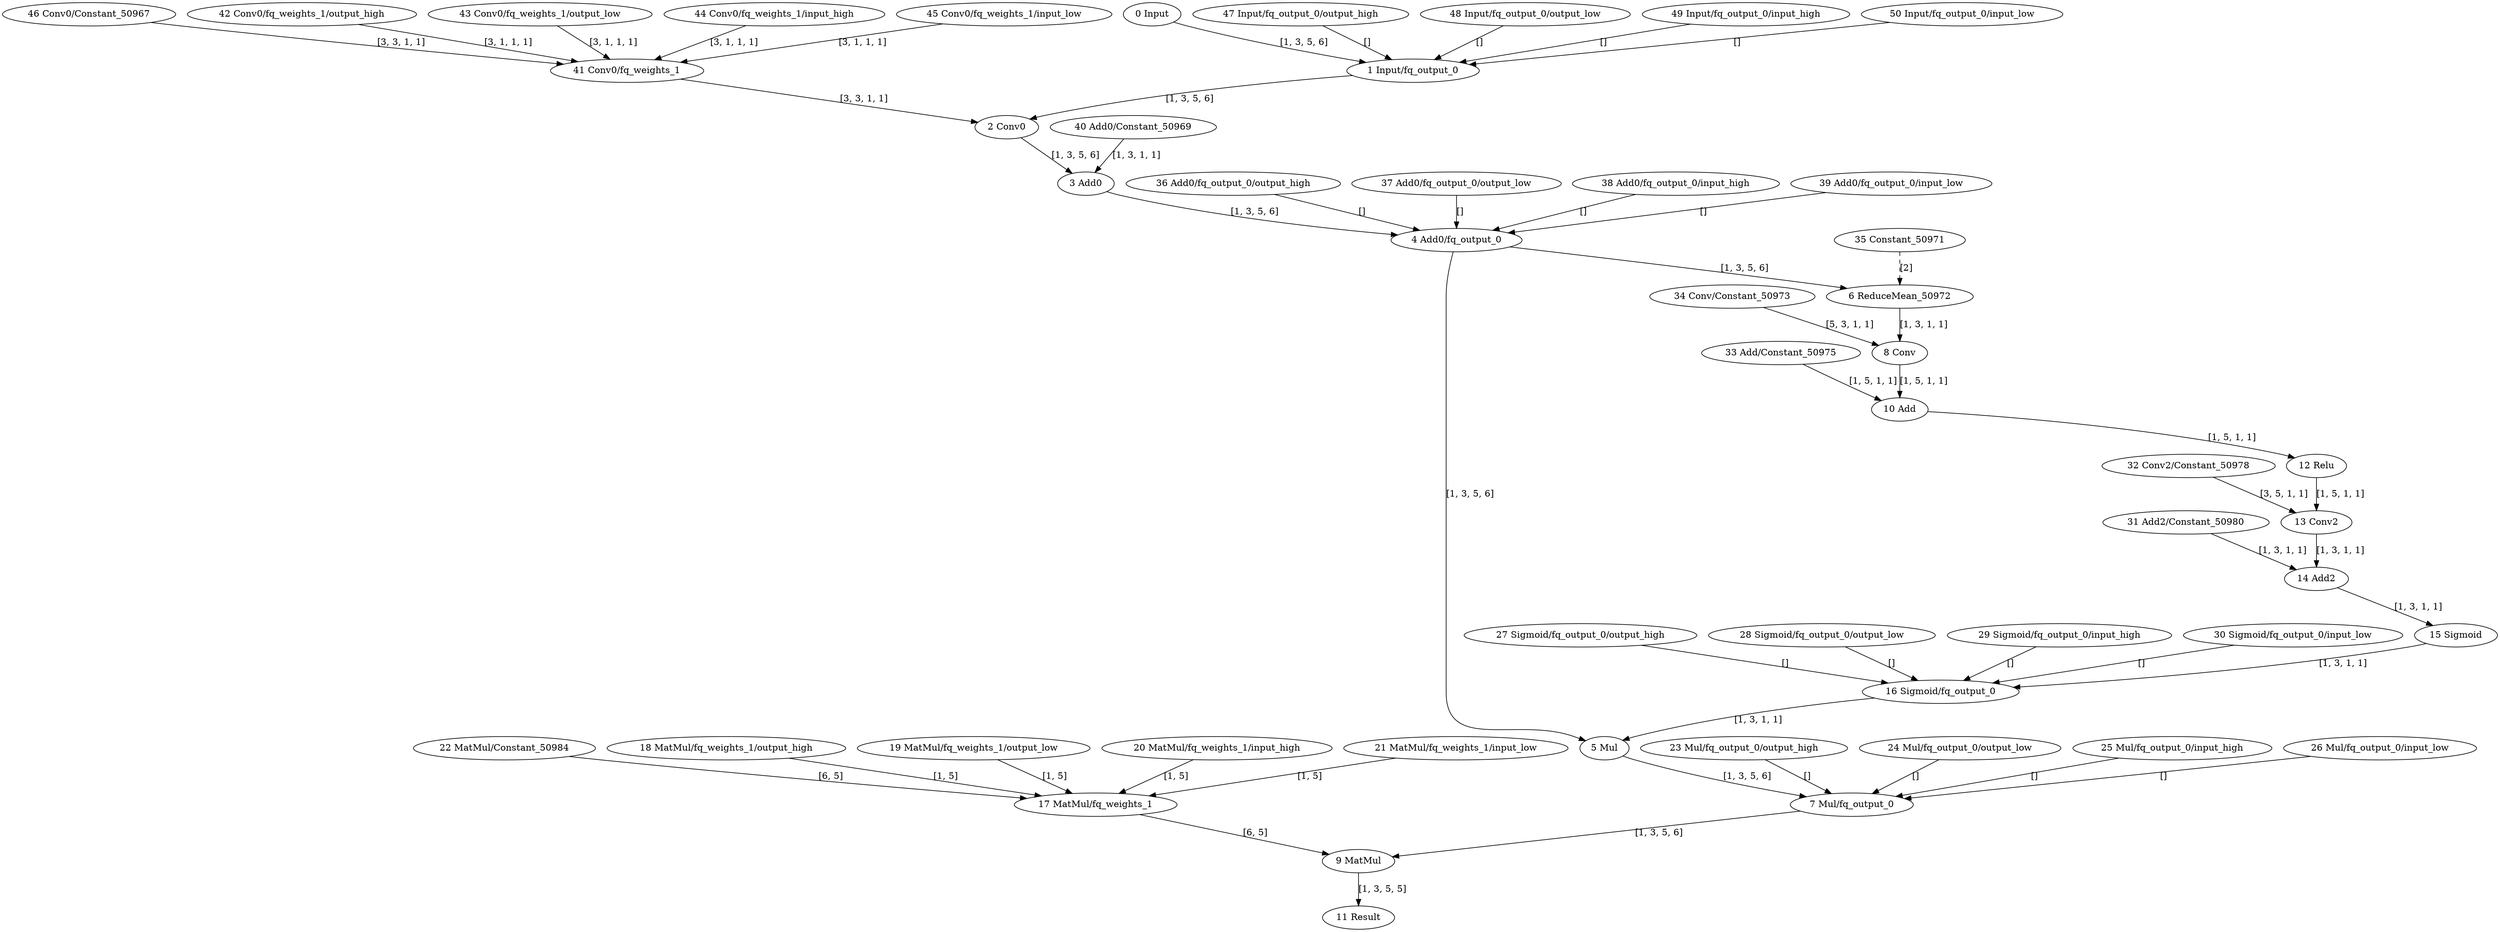 strict digraph  {
"0 Input" [id=0, type=Parameter];
"1 Input/fq_output_0" [id=1, type=FakeQuantize];
"2 Conv0" [id=2, type=Convolution];
"3 Add0" [id=3, type=Add];
"4 Add0/fq_output_0" [id=4, type=FakeQuantize];
"5 Mul" [id=5, type=Multiply];
"6 ReduceMean_50972" [id=6, type=ReduceMean];
"7 Mul/fq_output_0" [id=7, type=FakeQuantize];
"8 Conv" [id=8, type=Convolution];
"9 MatMul" [id=9, type=MatMul];
"10 Add" [id=10, type=Add];
"11 Result" [id=11, type=Result];
"12 Relu" [id=12, type=Relu];
"13 Conv2" [id=13, type=Convolution];
"14 Add2" [id=14, type=Add];
"15 Sigmoid" [id=15, type=Sigmoid];
"16 Sigmoid/fq_output_0" [id=16, type=FakeQuantize];
"17 MatMul/fq_weights_1" [id=17, type=FakeQuantize];
"18 MatMul/fq_weights_1/output_high" [id=18, type=Constant];
"19 MatMul/fq_weights_1/output_low" [id=19, type=Constant];
"20 MatMul/fq_weights_1/input_high" [id=20, type=Constant];
"21 MatMul/fq_weights_1/input_low" [id=21, type=Constant];
"22 MatMul/Constant_50984" [id=22, type=Constant];
"23 Mul/fq_output_0/output_high" [id=23, type=Constant];
"24 Mul/fq_output_0/output_low" [id=24, type=Constant];
"25 Mul/fq_output_0/input_high" [id=25, type=Constant];
"26 Mul/fq_output_0/input_low" [id=26, type=Constant];
"27 Sigmoid/fq_output_0/output_high" [id=27, type=Constant];
"28 Sigmoid/fq_output_0/output_low" [id=28, type=Constant];
"29 Sigmoid/fq_output_0/input_high" [id=29, type=Constant];
"30 Sigmoid/fq_output_0/input_low" [id=30, type=Constant];
"31 Add2/Constant_50980" [id=31, type=Constant];
"32 Conv2/Constant_50978" [id=32, type=Constant];
"33 Add/Constant_50975" [id=33, type=Constant];
"34 Conv/Constant_50973" [id=34, type=Constant];
"35 Constant_50971" [id=35, type=Constant];
"36 Add0/fq_output_0/output_high" [id=36, type=Constant];
"37 Add0/fq_output_0/output_low" [id=37, type=Constant];
"38 Add0/fq_output_0/input_high" [id=38, type=Constant];
"39 Add0/fq_output_0/input_low" [id=39, type=Constant];
"40 Add0/Constant_50969" [id=40, type=Constant];
"41 Conv0/fq_weights_1" [id=41, type=FakeQuantize];
"42 Conv0/fq_weights_1/output_high" [id=42, type=Constant];
"43 Conv0/fq_weights_1/output_low" [id=43, type=Constant];
"44 Conv0/fq_weights_1/input_high" [id=44, type=Constant];
"45 Conv0/fq_weights_1/input_low" [id=45, type=Constant];
"46 Conv0/Constant_50967" [id=46, type=Constant];
"47 Input/fq_output_0/output_high" [id=47, type=Constant];
"48 Input/fq_output_0/output_low" [id=48, type=Constant];
"49 Input/fq_output_0/input_high" [id=49, type=Constant];
"50 Input/fq_output_0/input_low" [id=50, type=Constant];
"0 Input" -> "1 Input/fq_output_0"  [label="[1, 3, 5, 6]", style=solid];
"1 Input/fq_output_0" -> "2 Conv0"  [label="[1, 3, 5, 6]", style=solid];
"2 Conv0" -> "3 Add0"  [label="[1, 3, 5, 6]", style=solid];
"3 Add0" -> "4 Add0/fq_output_0"  [label="[1, 3, 5, 6]", style=solid];
"4 Add0/fq_output_0" -> "5 Mul"  [label="[1, 3, 5, 6]", style=solid];
"4 Add0/fq_output_0" -> "6 ReduceMean_50972"  [label="[1, 3, 5, 6]", style=solid];
"5 Mul" -> "7 Mul/fq_output_0"  [label="[1, 3, 5, 6]", style=solid];
"6 ReduceMean_50972" -> "8 Conv"  [label="[1, 3, 1, 1]", style=solid];
"7 Mul/fq_output_0" -> "9 MatMul"  [label="[1, 3, 5, 6]", style=solid];
"8 Conv" -> "10 Add"  [label="[1, 5, 1, 1]", style=solid];
"9 MatMul" -> "11 Result"  [label="[1, 3, 5, 5]", style=solid];
"10 Add" -> "12 Relu"  [label="[1, 5, 1, 1]", style=solid];
"12 Relu" -> "13 Conv2"  [label="[1, 5, 1, 1]", style=solid];
"13 Conv2" -> "14 Add2"  [label="[1, 3, 1, 1]", style=solid];
"14 Add2" -> "15 Sigmoid"  [label="[1, 3, 1, 1]", style=solid];
"15 Sigmoid" -> "16 Sigmoid/fq_output_0"  [label="[1, 3, 1, 1]", style=solid];
"16 Sigmoid/fq_output_0" -> "5 Mul"  [label="[1, 3, 1, 1]", style=solid];
"17 MatMul/fq_weights_1" -> "9 MatMul"  [label="[6, 5]", style=solid];
"18 MatMul/fq_weights_1/output_high" -> "17 MatMul/fq_weights_1"  [label="[1, 5]", style=solid];
"19 MatMul/fq_weights_1/output_low" -> "17 MatMul/fq_weights_1"  [label="[1, 5]", style=solid];
"20 MatMul/fq_weights_1/input_high" -> "17 MatMul/fq_weights_1"  [label="[1, 5]", style=solid];
"21 MatMul/fq_weights_1/input_low" -> "17 MatMul/fq_weights_1"  [label="[1, 5]", style=solid];
"22 MatMul/Constant_50984" -> "17 MatMul/fq_weights_1"  [label="[6, 5]", style=solid];
"23 Mul/fq_output_0/output_high" -> "7 Mul/fq_output_0"  [label="[]", style=solid];
"24 Mul/fq_output_0/output_low" -> "7 Mul/fq_output_0"  [label="[]", style=solid];
"25 Mul/fq_output_0/input_high" -> "7 Mul/fq_output_0"  [label="[]", style=solid];
"26 Mul/fq_output_0/input_low" -> "7 Mul/fq_output_0"  [label="[]", style=solid];
"27 Sigmoid/fq_output_0/output_high" -> "16 Sigmoid/fq_output_0"  [label="[]", style=solid];
"28 Sigmoid/fq_output_0/output_low" -> "16 Sigmoid/fq_output_0"  [label="[]", style=solid];
"29 Sigmoid/fq_output_0/input_high" -> "16 Sigmoid/fq_output_0"  [label="[]", style=solid];
"30 Sigmoid/fq_output_0/input_low" -> "16 Sigmoid/fq_output_0"  [label="[]", style=solid];
"31 Add2/Constant_50980" -> "14 Add2"  [label="[1, 3, 1, 1]", style=solid];
"32 Conv2/Constant_50978" -> "13 Conv2"  [label="[3, 5, 1, 1]", style=solid];
"33 Add/Constant_50975" -> "10 Add"  [label="[1, 5, 1, 1]", style=solid];
"34 Conv/Constant_50973" -> "8 Conv"  [label="[5, 3, 1, 1]", style=solid];
"35 Constant_50971" -> "6 ReduceMean_50972"  [label="[2]", style=dashed];
"36 Add0/fq_output_0/output_high" -> "4 Add0/fq_output_0"  [label="[]", style=solid];
"37 Add0/fq_output_0/output_low" -> "4 Add0/fq_output_0"  [label="[]", style=solid];
"38 Add0/fq_output_0/input_high" -> "4 Add0/fq_output_0"  [label="[]", style=solid];
"39 Add0/fq_output_0/input_low" -> "4 Add0/fq_output_0"  [label="[]", style=solid];
"40 Add0/Constant_50969" -> "3 Add0"  [label="[1, 3, 1, 1]", style=solid];
"41 Conv0/fq_weights_1" -> "2 Conv0"  [label="[3, 3, 1, 1]", style=solid];
"42 Conv0/fq_weights_1/output_high" -> "41 Conv0/fq_weights_1"  [label="[3, 1, 1, 1]", style=solid];
"43 Conv0/fq_weights_1/output_low" -> "41 Conv0/fq_weights_1"  [label="[3, 1, 1, 1]", style=solid];
"44 Conv0/fq_weights_1/input_high" -> "41 Conv0/fq_weights_1"  [label="[3, 1, 1, 1]", style=solid];
"45 Conv0/fq_weights_1/input_low" -> "41 Conv0/fq_weights_1"  [label="[3, 1, 1, 1]", style=solid];
"46 Conv0/Constant_50967" -> "41 Conv0/fq_weights_1"  [label="[3, 3, 1, 1]", style=solid];
"47 Input/fq_output_0/output_high" -> "1 Input/fq_output_0"  [label="[]", style=solid];
"48 Input/fq_output_0/output_low" -> "1 Input/fq_output_0"  [label="[]", style=solid];
"49 Input/fq_output_0/input_high" -> "1 Input/fq_output_0"  [label="[]", style=solid];
"50 Input/fq_output_0/input_low" -> "1 Input/fq_output_0"  [label="[]", style=solid];
}
